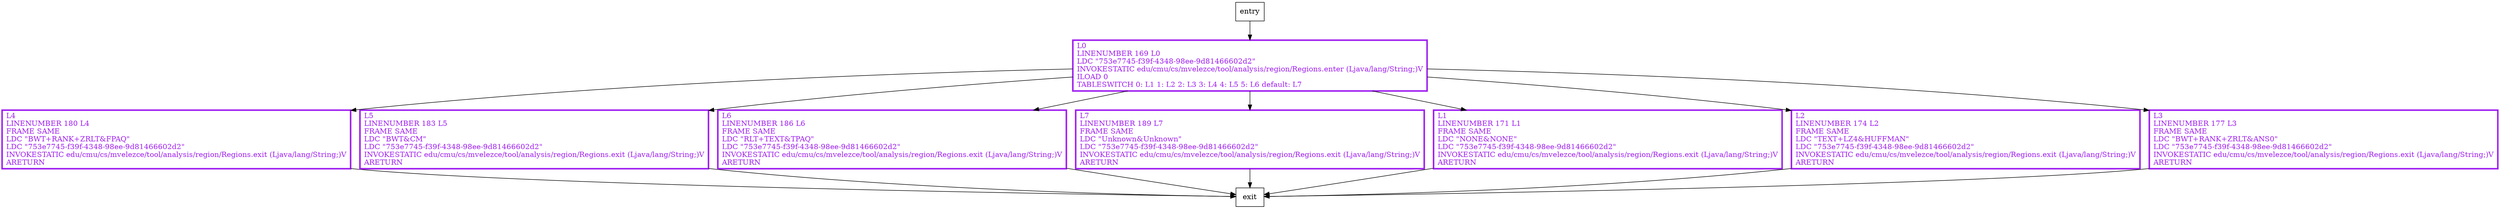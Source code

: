 digraph getTransformAndCodec {
node [shape=record];
1589495365 [label="L4\lLINENUMBER 180 L4\lFRAME SAME\lLDC \"BWT+RANK+ZRLT&FPAQ\"\lLDC \"753e7745-f39f-4348-98ee-9d81466602d2\"\lINVOKESTATIC edu/cmu/cs/mvelezce/tool/analysis/region/Regions.exit (Ljava/lang/String;)V\lARETURN\l"];
58216095 [label="L5\lLINENUMBER 183 L5\lFRAME SAME\lLDC \"BWT&CM\"\lLDC \"753e7745-f39f-4348-98ee-9d81466602d2\"\lINVOKESTATIC edu/cmu/cs/mvelezce/tool/analysis/region/Regions.exit (Ljava/lang/String;)V\lARETURN\l"];
1327304146 [label="L6\lLINENUMBER 186 L6\lFRAME SAME\lLDC \"RLT+TEXT&TPAQ\"\lLDC \"753e7745-f39f-4348-98ee-9d81466602d2\"\lINVOKESTATIC edu/cmu/cs/mvelezce/tool/analysis/region/Regions.exit (Ljava/lang/String;)V\lARETURN\l"];
496011647 [label="L0\lLINENUMBER 169 L0\lLDC \"753e7745-f39f-4348-98ee-9d81466602d2\"\lINVOKESTATIC edu/cmu/cs/mvelezce/tool/analysis/region/Regions.enter (Ljava/lang/String;)V\lILOAD 0\lTABLESWITCH
      0: L1
      1: L2
      2: L3
      3: L4
      4: L5
      5: L6
      default: L7\l"];
206295976 [label="L7\lLINENUMBER 189 L7\lFRAME SAME\lLDC \"Unknown&Unknown\"\lLDC \"753e7745-f39f-4348-98ee-9d81466602d2\"\lINVOKESTATIC edu/cmu/cs/mvelezce/tool/analysis/region/Regions.exit (Ljava/lang/String;)V\lARETURN\l"];
1489021718 [label="L1\lLINENUMBER 171 L1\lFRAME SAME\lLDC \"NONE&NONE\"\lLDC \"753e7745-f39f-4348-98ee-9d81466602d2\"\lINVOKESTATIC edu/cmu/cs/mvelezce/tool/analysis/region/Regions.exit (Ljava/lang/String;)V\lARETURN\l"];
360393288 [label="L2\lLINENUMBER 174 L2\lFRAME SAME\lLDC \"TEXT+LZ4&HUFFMAN\"\lLDC \"753e7745-f39f-4348-98ee-9d81466602d2\"\lINVOKESTATIC edu/cmu/cs/mvelezce/tool/analysis/region/Regions.exit (Ljava/lang/String;)V\lARETURN\l"];
213488361 [label="L3\lLINENUMBER 177 L3\lFRAME SAME\lLDC \"BWT+RANK+ZRLT&ANS0\"\lLDC \"753e7745-f39f-4348-98ee-9d81466602d2\"\lINVOKESTATIC edu/cmu/cs/mvelezce/tool/analysis/region/Regions.exit (Ljava/lang/String;)V\lARETURN\l"];
entry;
exit;
entry -> 496011647;
1589495365 -> exit;
58216095 -> exit;
1327304146 -> exit;
496011647 -> 1589495365;
496011647 -> 58216095;
496011647 -> 1327304146;
496011647 -> 206295976;
496011647 -> 1489021718;
496011647 -> 360393288;
496011647 -> 213488361;
206295976 -> exit;
1489021718 -> exit;
360393288 -> exit;
213488361 -> exit;
1589495365[fontcolor="purple", penwidth=3, color="purple"];
58216095[fontcolor="purple", penwidth=3, color="purple"];
1327304146[fontcolor="purple", penwidth=3, color="purple"];
496011647[fontcolor="purple", penwidth=3, color="purple"];
206295976[fontcolor="purple", penwidth=3, color="purple"];
1489021718[fontcolor="purple", penwidth=3, color="purple"];
360393288[fontcolor="purple", penwidth=3, color="purple"];
213488361[fontcolor="purple", penwidth=3, color="purple"];
}

